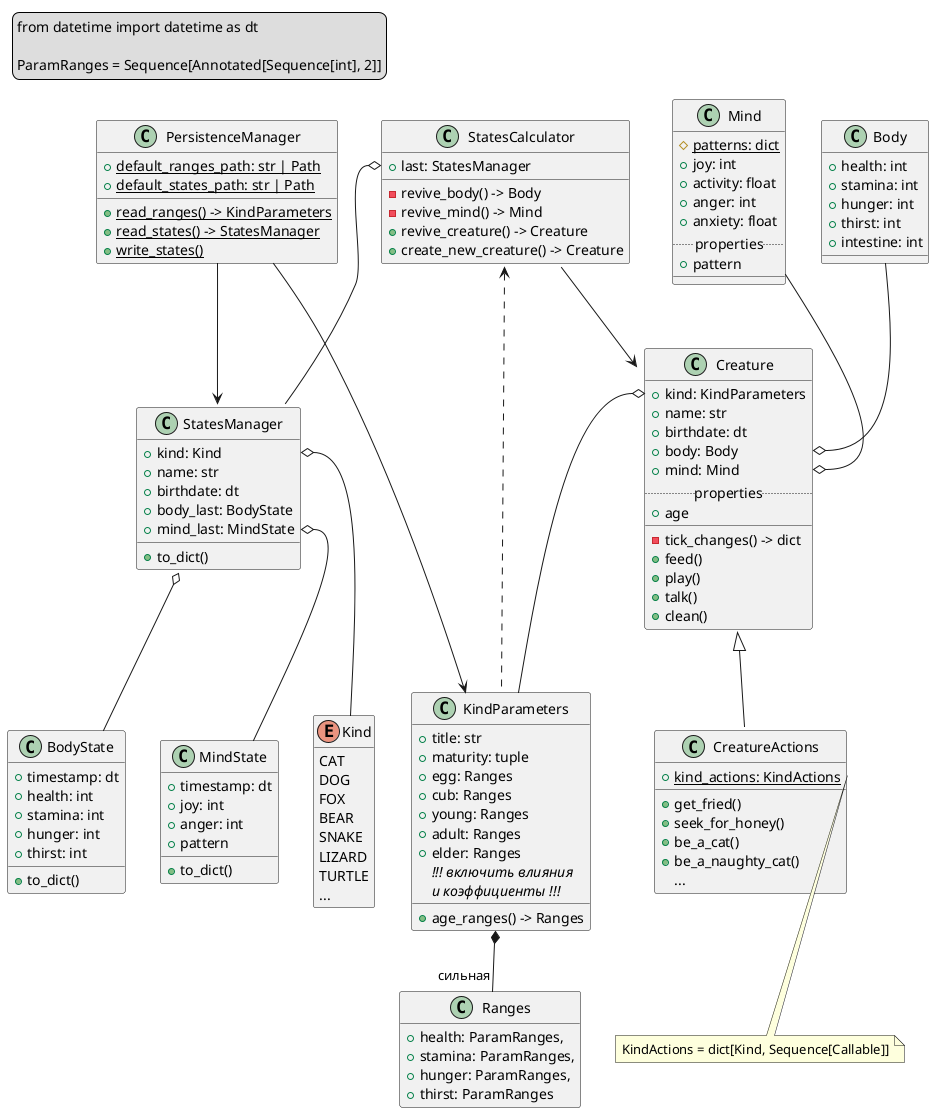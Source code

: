 @startuml

<style>
    legend {
        FontName Fira Mono
    }
    note {
        FontName Fira Mono
    }
</style>


legend top left
    from datetime import datetime as dt

    ParamRanges = Sequence[Annotated[Sequence[int], 2]]
end legend


hide enum empty members

enum Kind {
    CAT
    DOG
    FOX
    BEAR
    SNAKE
    LIZARD
    TURTLE
    ...
}


class Creature {
    +kind: KindParameters
    +name: str
    +birthdate: dt
    +body: Body
    +mind: Mind
    ..properties..
    +age
    __
    -tick_changes() -> dict
    +feed()
    +play()
    +talk()
    +clean()
}
Creature <|-- CreatureActions
Creature::kind o-- KindParameters


class CreatureActions {
    +{static}kind_actions: KindActions
    +get_fried()
    +seek_for_honey()
    +be_a_cat()
    +be_a_naughty_cat()
    {method}...
}
note as annotation
    KindActions = dict[Kind, Sequence[Callable]]
end note
CreatureActions::kind_actions .. annotation


class StatesCalculator {
    +last: StatesManager
    -revive_body() -> Body
    -revive_mind() -> Mind
    +revive_creature() -> Creature
    +create_new_creature() -> Creature
}
StatesCalculator::last o-- StatesManager
StatesCalculator --> Creature
StatesCalculator <.. KindParameters


class Body {
    +health: int
    +stamina: int
    +hunger: int
    +thirst: int
    +intestine: int
}
Body --o Creature::body


class Mind {
    #{static}patterns: dict
    +joy: int
    +activity: float
    +anger: int
    +anxiety: float
    ..properties..
    +pattern
    __
}
Mind --o Creature::mind


class BodyState {
    +timestamp: dt
    +health: int
    +stamina: int
    +hunger: int
    +thirst: int
    +to_dict()
}


class MindState {
    +timestamp: dt
    +joy: int
    +anger: int
    +pattern
    +to_dict()
}


class StatesManager {
    +kind: Kind
    +name: str
    +birthdate: dt
    +body_last: BodyState
    +mind_last: MindState
    +to_dict()
}
StatesManager::kind o-- Kind
StatesManager::mind_last o-- MindState
StatesManager::body_history o-- BodyState


class KindParameters {
    +title: str
    +maturity: tuple
    +egg: Ranges
    +cub: Ranges
    +young: Ranges
    +adult: Ranges
    +elder: Ranges
    <i>!!! включить влияния</i>
    <i>и коэффициенты !!!</i>
    +age_ranges() -> Ranges
}
KindParameters *-- "сильная" Ranges


hide Ranges empty methods
class Ranges {
    +health: ParamRanges,
    +stamina: ParamRanges,
    +hunger: ParamRanges,
    +thirst: ParamRanges
}


class PersistenceManager {
    +{static}default_ranges_path: str | Path
    +{static}default_states_path: str | Path
    +{static}read_ranges() -> KindParameters
    +{static}read_states() -> StatesManager
    +{static}write_states()
}
PersistenceManager --> StatesManager
PersistenceManager --> KindParameters


@enduml